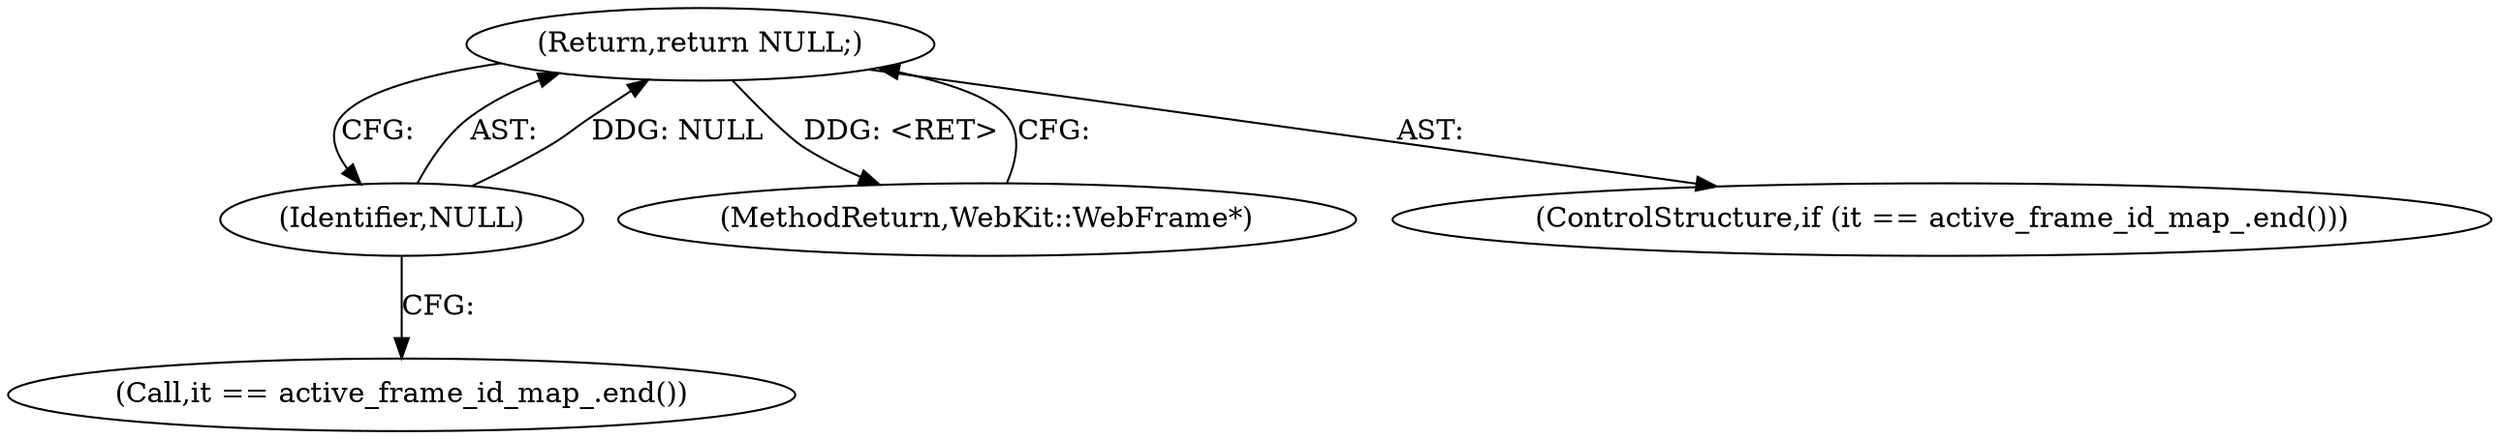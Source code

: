 digraph "1_Chrome_d1a59e4e845a01d7d7b80ef184b672752a9eae4d@del" {
"1000112" [label="(Return,return NULL;)"];
"1000113" [label="(Identifier,NULL)"];
"1000120" [label="(MethodReturn,WebKit::WebFrame*)"];
"1000108" [label="(ControlStructure,if (it == active_frame_id_map_.end()))"];
"1000113" [label="(Identifier,NULL)"];
"1000109" [label="(Call,it == active_frame_id_map_.end())"];
"1000112" [label="(Return,return NULL;)"];
"1000112" -> "1000108"  [label="AST: "];
"1000112" -> "1000113"  [label="CFG: "];
"1000113" -> "1000112"  [label="AST: "];
"1000120" -> "1000112"  [label="CFG: "];
"1000112" -> "1000120"  [label="DDG: <RET>"];
"1000113" -> "1000112"  [label="DDG: NULL"];
"1000113" -> "1000109"  [label="CFG: "];
}
